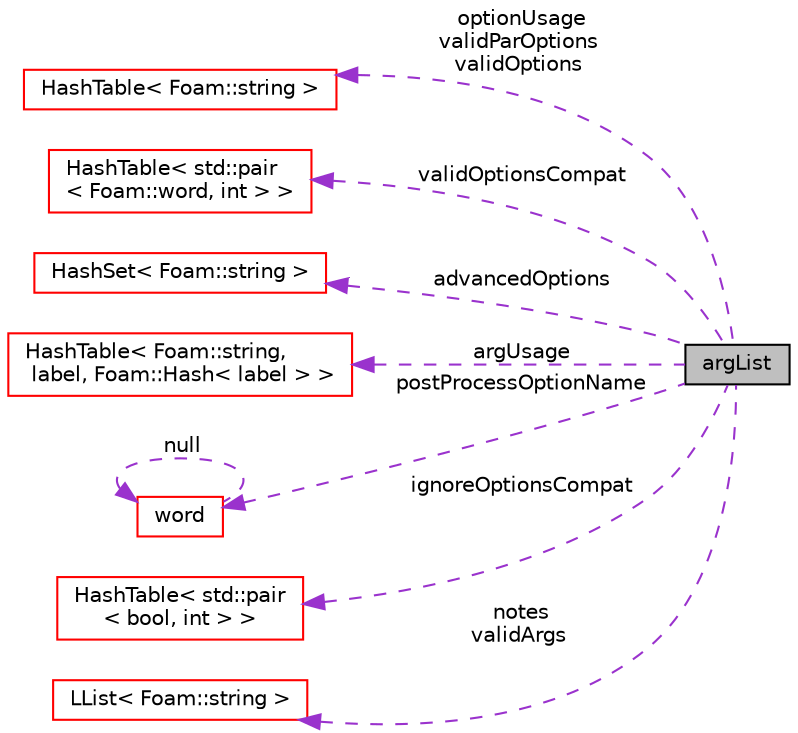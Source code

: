 digraph "argList"
{
  bgcolor="transparent";
  edge [fontname="Helvetica",fontsize="10",labelfontname="Helvetica",labelfontsize="10"];
  node [fontname="Helvetica",fontsize="10",shape=record];
  rankdir="LR";
  Node1 [label="argList",height=0.2,width=0.4,color="black", fillcolor="grey75", style="filled" fontcolor="black"];
  Node2 -> Node1 [dir="back",color="darkorchid3",fontsize="10",style="dashed",label=" optionUsage\nvalidParOptions\nvalidOptions" ,fontname="Helvetica"];
  Node2 [label="HashTable\< Foam::string \>",height=0.2,width=0.4,color="red",URL="$classFoam_1_1HashTable.html"];
  Node3 -> Node1 [dir="back",color="darkorchid3",fontsize="10",style="dashed",label=" validOptionsCompat" ,fontname="Helvetica"];
  Node3 [label="HashTable\< std::pair\l\< Foam::word, int \> \>",height=0.2,width=0.4,color="red",URL="$classFoam_1_1HashTable.html"];
  Node4 -> Node1 [dir="back",color="darkorchid3",fontsize="10",style="dashed",label=" advancedOptions" ,fontname="Helvetica"];
  Node4 [label="HashSet\< Foam::string \>",height=0.2,width=0.4,color="red",URL="$classFoam_1_1HashSet.html"];
  Node5 -> Node1 [dir="back",color="darkorchid3",fontsize="10",style="dashed",label=" argUsage" ,fontname="Helvetica"];
  Node5 [label="HashTable\< Foam::string,\l label, Foam::Hash\< label \> \>",height=0.2,width=0.4,color="red",URL="$classFoam_1_1HashTable.html"];
  Node6 -> Node1 [dir="back",color="darkorchid3",fontsize="10",style="dashed",label=" postProcessOptionName" ,fontname="Helvetica"];
  Node6 [label="word",height=0.2,width=0.4,color="red",URL="$classFoam_1_1word.html",tooltip="A class for handling words, derived from Foam::string. "];
  Node6 -> Node6 [dir="back",color="darkorchid3",fontsize="10",style="dashed",label=" null" ,fontname="Helvetica"];
  Node7 -> Node1 [dir="back",color="darkorchid3",fontsize="10",style="dashed",label=" ignoreOptionsCompat" ,fontname="Helvetica"];
  Node7 [label="HashTable\< std::pair\l\< bool, int \> \>",height=0.2,width=0.4,color="red",URL="$classFoam_1_1HashTable.html"];
  Node8 -> Node1 [dir="back",color="darkorchid3",fontsize="10",style="dashed",label=" notes\nvalidArgs" ,fontname="Helvetica"];
  Node8 [label="LList\< Foam::string \>",height=0.2,width=0.4,color="red",URL="$classFoam_1_1LList.html"];
}
